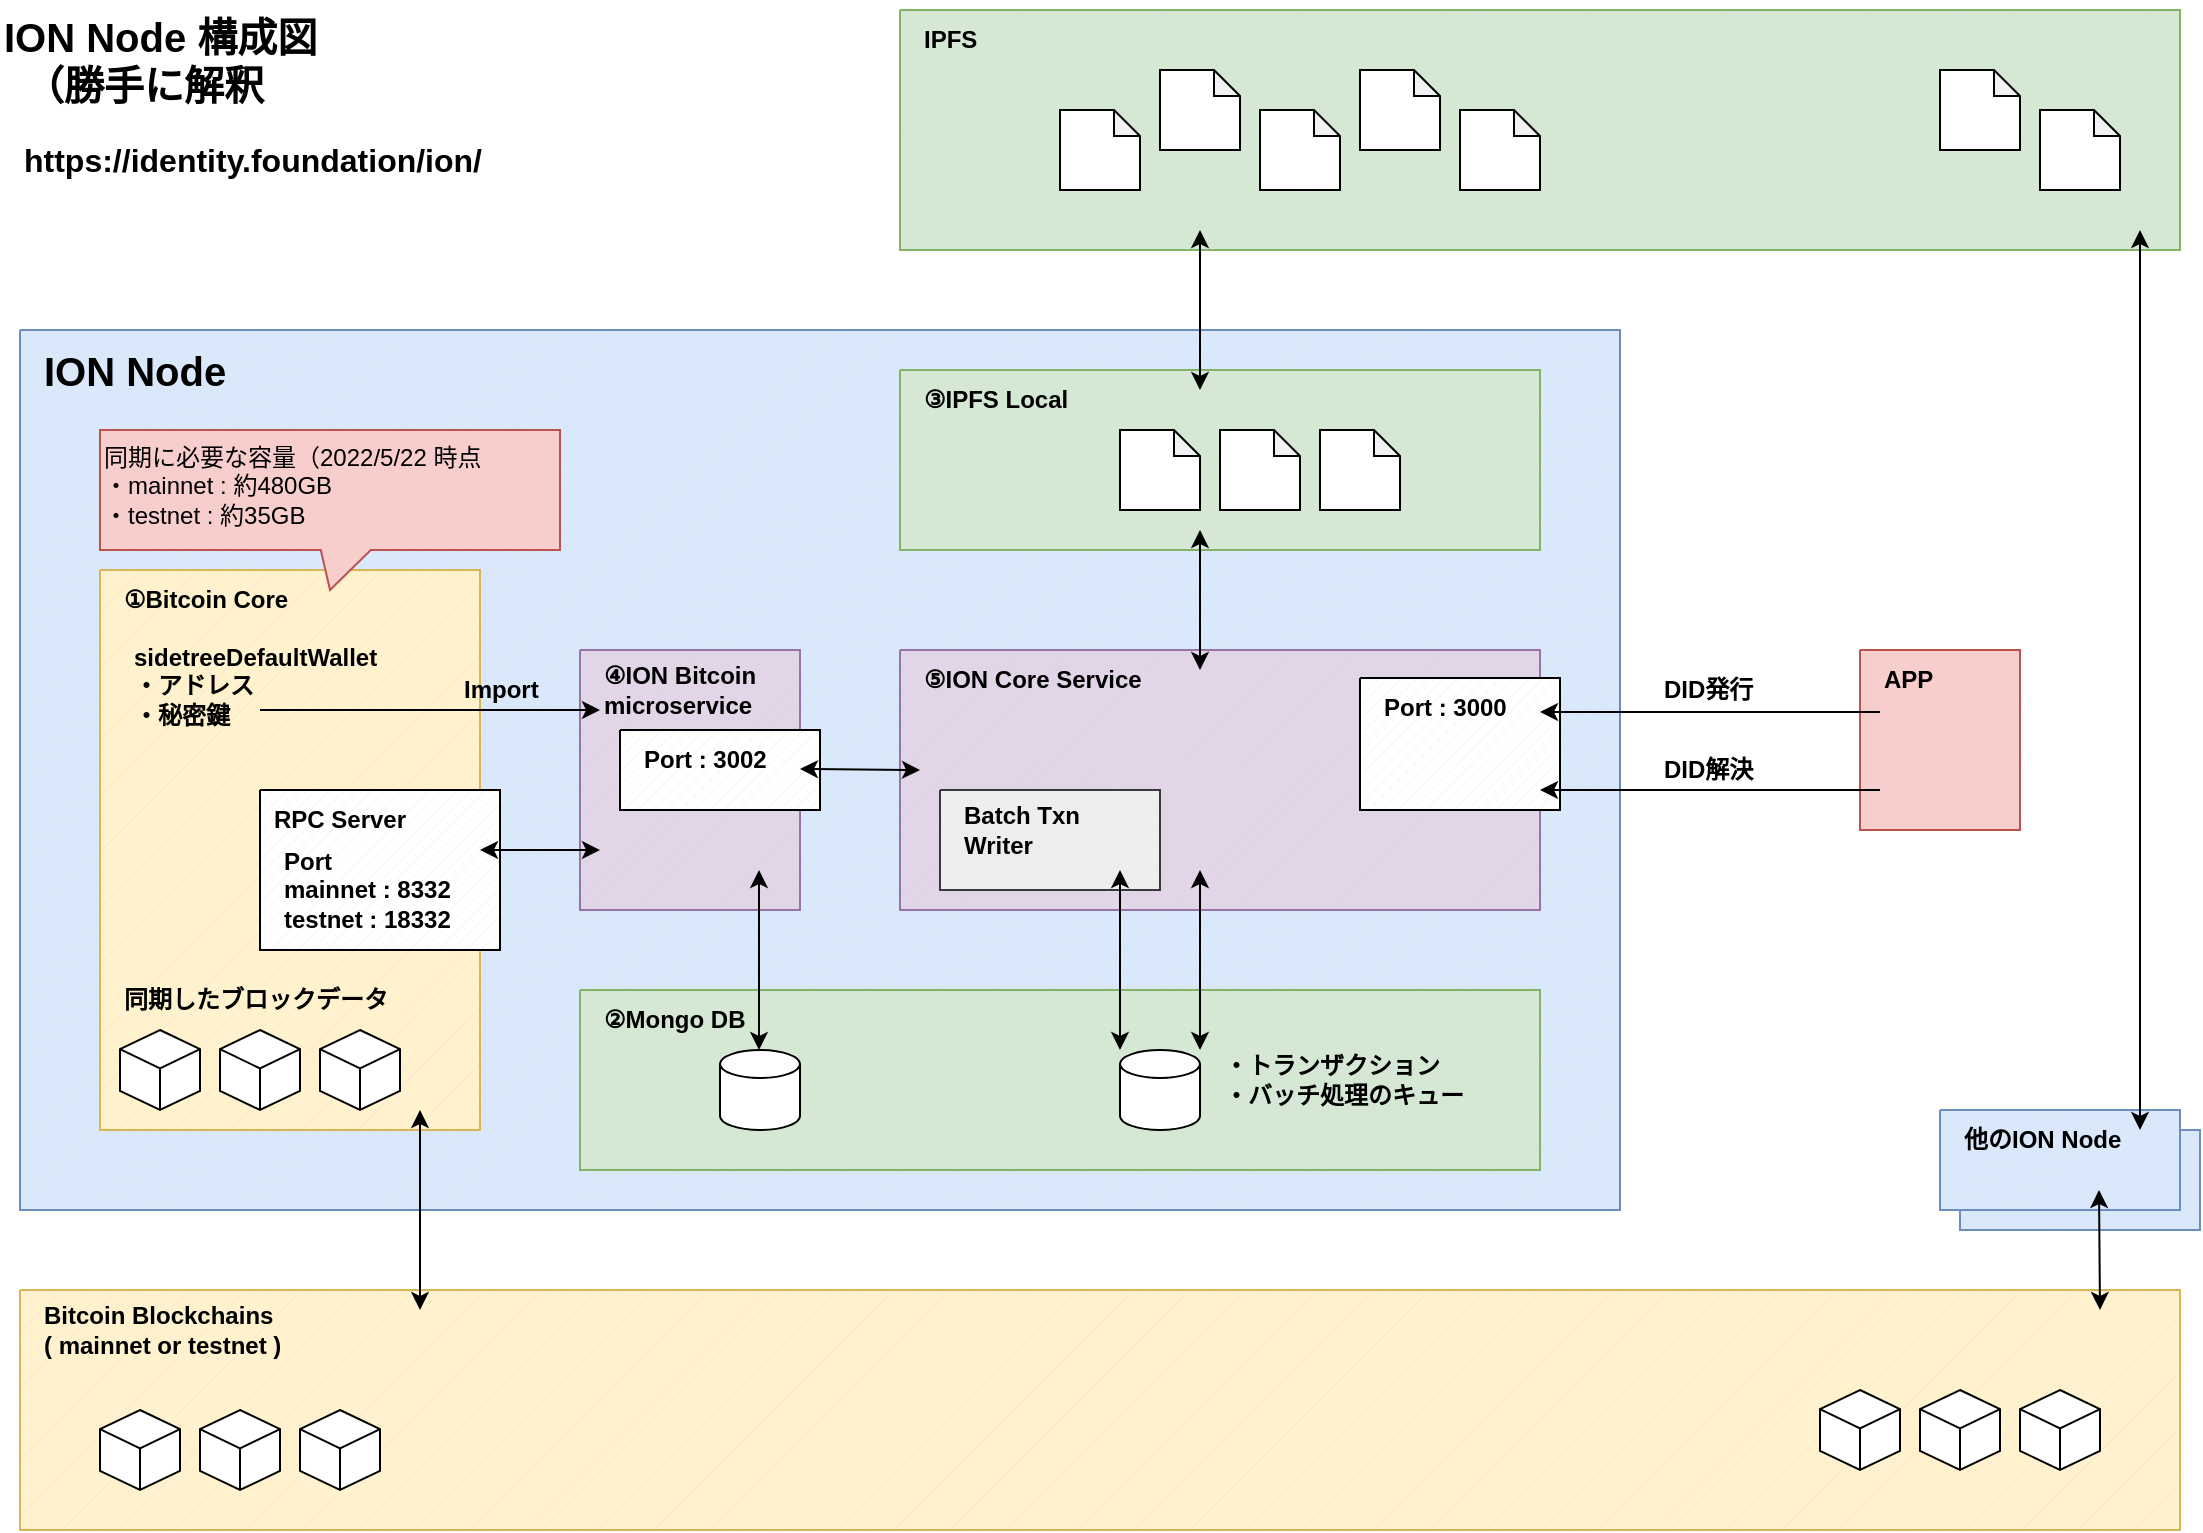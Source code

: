 <mxfile version="18.0.6" type="device"><diagram id="K8tRlNhAzAVizhxqf8bS" name="ページ1"><mxGraphModel dx="1612" dy="1098" grid="1" gridSize="10" guides="1" tooltips="1" connect="1" arrows="1" fold="1" page="1" pageScale="1" pageWidth="1169" pageHeight="827" math="0" shadow="0"><root><mxCell id="0"/><mxCell id="1" parent="0"/><mxCell id="_pTbnwcVxdHPdBWatKZb-75" value="" style="verticalLabelPosition=middle;verticalAlign=middle;html=1;shape=mxgraph.basic.patternFillRect;fillStyle=diag;step=5;fillStrokeWidth=0.2;fillStrokeColor=#dddddd;fillColor=#dae8fc;strokeColor=#6c8ebf;labelPosition=center;align=center;fontStyle=1;fontSize=16;" vertex="1" parent="1"><mxGeometry x="1010" y="600" width="120" height="50" as="geometry"/></mxCell><mxCell id="_pTbnwcVxdHPdBWatKZb-1" value="" style="verticalLabelPosition=middle;verticalAlign=middle;html=1;shape=mxgraph.basic.patternFillRect;fillStyle=diag;step=5;fillStrokeWidth=0.2;fillStrokeColor=#dddddd;fillColor=#dae8fc;strokeColor=#6c8ebf;labelPosition=center;align=center;fontStyle=1;fontSize=16;" vertex="1" parent="1"><mxGeometry x="40" y="200" width="800" height="440" as="geometry"/></mxCell><mxCell id="_pTbnwcVxdHPdBWatKZb-2" value="" style="verticalLabelPosition=middle;verticalAlign=middle;html=1;shape=mxgraph.basic.patternFillRect;fillStyle=diag;step=5;fillStrokeWidth=0.2;fillStrokeColor=#dddddd;fontSize=14;fillColor=#fff2cc;strokeColor=#d6b656;labelPosition=center;align=center;fontStyle=1" vertex="1" parent="1"><mxGeometry x="80" y="320" width="190" height="280" as="geometry"/></mxCell><mxCell id="_pTbnwcVxdHPdBWatKZb-3" value="" style="whiteSpace=wrap;html=1;shape=mxgraph.basic.isocube;isoAngle=15;fontSize=14;" vertex="1" parent="1"><mxGeometry x="90" y="550" width="40" height="40" as="geometry"/></mxCell><mxCell id="_pTbnwcVxdHPdBWatKZb-6" value="①Bitcoin Core" style="text;html=1;strokeColor=none;fillColor=none;align=left;verticalAlign=middle;rounded=0;fontSize=12;fontStyle=1;labelPosition=center;verticalLabelPosition=middle;fontFamily=Helvetica;whiteSpace=wrap;" vertex="1" parent="1"><mxGeometry x="90" y="320" width="90" height="30" as="geometry"/></mxCell><mxCell id="_pTbnwcVxdHPdBWatKZb-7" value="ION Node" style="text;html=1;strokeColor=none;fillColor=none;align=left;verticalAlign=middle;rounded=0;fontSize=20;fontStyle=1;labelPosition=center;verticalLabelPosition=middle;fontFamily=Helvetica;whiteSpace=wrap;" vertex="1" parent="1"><mxGeometry x="50" y="200" width="110" height="40" as="geometry"/></mxCell><mxCell id="_pTbnwcVxdHPdBWatKZb-8" value="" style="whiteSpace=wrap;html=1;shape=mxgraph.basic.isocube;isoAngle=15;fontSize=14;" vertex="1" parent="1"><mxGeometry x="140" y="550" width="40" height="40" as="geometry"/></mxCell><mxCell id="_pTbnwcVxdHPdBWatKZb-9" value="" style="whiteSpace=wrap;html=1;shape=mxgraph.basic.isocube;isoAngle=15;fontSize=14;" vertex="1" parent="1"><mxGeometry x="190" y="550" width="40" height="40" as="geometry"/></mxCell><mxCell id="_pTbnwcVxdHPdBWatKZb-10" value="同期したブロックデータ" style="text;html=1;strokeColor=none;fillColor=none;align=left;verticalAlign=middle;rounded=0;fontSize=12;fontStyle=1;labelPosition=center;verticalLabelPosition=middle;fontFamily=Helvetica;whiteSpace=wrap;" vertex="1" parent="1"><mxGeometry x="90" y="520" width="150" height="30" as="geometry"/></mxCell><mxCell id="_pTbnwcVxdHPdBWatKZb-11" value="" style="verticalLabelPosition=middle;verticalAlign=middle;html=1;shape=mxgraph.basic.patternFillRect;fillStyle=diag;step=5;fillStrokeWidth=0.2;fillStrokeColor=#dddddd;fontSize=14;fillColor=#fff2cc;strokeColor=#d6b656;labelPosition=center;align=center;fontStyle=1" vertex="1" parent="1"><mxGeometry x="40" y="680" width="1080" height="120" as="geometry"/></mxCell><mxCell id="_pTbnwcVxdHPdBWatKZb-12" value="" style="verticalLabelPosition=middle;verticalAlign=middle;html=1;shape=mxgraph.basic.patternFillRect;fillStyle=diag;step=5;fillStrokeWidth=0.2;fillStrokeColor=#dddddd;fillColor=#dae8fc;strokeColor=#6c8ebf;labelPosition=center;align=center;fontStyle=1;fontSize=16;" vertex="1" parent="1"><mxGeometry x="1000" y="590" width="120" height="50" as="geometry"/></mxCell><mxCell id="_pTbnwcVxdHPdBWatKZb-13" value="他のION Node" style="text;html=1;strokeColor=none;fillColor=none;align=left;verticalAlign=middle;rounded=0;fontSize=12;fontStyle=1;labelPosition=center;verticalLabelPosition=middle;fontFamily=Helvetica;whiteSpace=wrap;" vertex="1" parent="1"><mxGeometry x="1010" y="590" width="110" height="30" as="geometry"/></mxCell><mxCell id="_pTbnwcVxdHPdBWatKZb-20" value="" style="whiteSpace=wrap;html=1;shape=mxgraph.basic.isocube;isoAngle=15;fontSize=14;" vertex="1" parent="1"><mxGeometry x="80" y="740" width="40" height="40" as="geometry"/></mxCell><mxCell id="_pTbnwcVxdHPdBWatKZb-21" value="" style="whiteSpace=wrap;html=1;shape=mxgraph.basic.isocube;isoAngle=15;fontSize=14;" vertex="1" parent="1"><mxGeometry x="130" y="740" width="40" height="40" as="geometry"/></mxCell><mxCell id="_pTbnwcVxdHPdBWatKZb-22" value="" style="whiteSpace=wrap;html=1;shape=mxgraph.basic.isocube;isoAngle=15;fontSize=14;" vertex="1" parent="1"><mxGeometry x="180" y="740" width="40" height="40" as="geometry"/></mxCell><mxCell id="_pTbnwcVxdHPdBWatKZb-23" value="" style="whiteSpace=wrap;html=1;shape=mxgraph.basic.isocube;isoAngle=15;fontSize=14;" vertex="1" parent="1"><mxGeometry x="940" y="730" width="40" height="40" as="geometry"/></mxCell><mxCell id="_pTbnwcVxdHPdBWatKZb-24" value="" style="whiteSpace=wrap;html=1;shape=mxgraph.basic.isocube;isoAngle=15;fontSize=14;" vertex="1" parent="1"><mxGeometry x="990" y="730" width="40" height="40" as="geometry"/></mxCell><mxCell id="_pTbnwcVxdHPdBWatKZb-25" value="" style="whiteSpace=wrap;html=1;shape=mxgraph.basic.isocube;isoAngle=15;fontSize=14;" vertex="1" parent="1"><mxGeometry x="1040" y="730" width="40" height="40" as="geometry"/></mxCell><mxCell id="_pTbnwcVxdHPdBWatKZb-26" value="Bitcoin Blockchains&lt;br&gt;( mainnet or testnet )" style="text;html=1;strokeColor=none;fillColor=none;align=left;verticalAlign=middle;rounded=0;fontSize=12;fontStyle=1;labelPosition=center;verticalLabelPosition=middle;fontFamily=Helvetica;whiteSpace=wrap;" vertex="1" parent="1"><mxGeometry x="50" y="680" width="130" height="40" as="geometry"/></mxCell><mxCell id="_pTbnwcVxdHPdBWatKZb-27" value="" style="verticalLabelPosition=middle;verticalAlign=middle;html=1;shape=mxgraph.basic.patternFillRect;fillStyle=diag;step=5;fillStrokeWidth=0.2;fillStrokeColor=#dddddd;labelPosition=center;align=center;fontStyle=1;fontSize=16;" vertex="1" parent="1"><mxGeometry x="160" y="430" width="120" height="80" as="geometry"/></mxCell><mxCell id="_pTbnwcVxdHPdBWatKZb-28" value="RPC Server" style="text;html=1;strokeColor=none;fillColor=none;align=center;verticalAlign=middle;rounded=0;fontSize=12;fontStyle=1;labelPosition=center;verticalLabelPosition=middle;fontFamily=Helvetica;whiteSpace=wrap;" vertex="1" parent="1"><mxGeometry x="160" y="430" width="80" height="30" as="geometry"/></mxCell><mxCell id="_pTbnwcVxdHPdBWatKZb-29" value="Port&lt;br&gt;mainnet : 8332&lt;br&gt;testnet : 18332" style="text;html=1;strokeColor=none;fillColor=none;align=left;verticalAlign=middle;rounded=0;fontSize=12;fontStyle=1;labelPosition=center;verticalLabelPosition=middle;fontFamily=Helvetica;whiteSpace=wrap;" vertex="1" parent="1"><mxGeometry x="170" y="450" width="110" height="60" as="geometry"/></mxCell><mxCell id="_pTbnwcVxdHPdBWatKZb-30" value="" style="verticalLabelPosition=middle;verticalAlign=middle;html=1;shape=mxgraph.basic.patternFillRect;fillStyle=diag;step=5;fillStrokeWidth=0.2;fillStrokeColor=#dddddd;fontSize=14;fillColor=#e1d5e7;strokeColor=#9673a6;labelPosition=center;align=center;fontStyle=1" vertex="1" parent="1"><mxGeometry x="320" y="360" width="110" height="130" as="geometry"/></mxCell><mxCell id="_pTbnwcVxdHPdBWatKZb-32" value="④ION Bitcoin&lt;br&gt;microservice" style="text;html=1;strokeColor=none;fillColor=none;align=left;verticalAlign=middle;rounded=0;fontSize=12;fontStyle=1;labelPosition=center;verticalLabelPosition=middle;fontFamily=Helvetica;whiteSpace=wrap;" vertex="1" parent="1"><mxGeometry x="330" y="360" width="90" height="40" as="geometry"/></mxCell><mxCell id="_pTbnwcVxdHPdBWatKZb-34" value="" style="verticalLabelPosition=middle;verticalAlign=middle;html=1;shape=mxgraph.basic.patternFillRect;fillStyle=diag;step=5;fillStrokeWidth=0.2;fillStrokeColor=#dddddd;labelPosition=center;align=center;fontStyle=1;fontSize=16;" vertex="1" parent="1"><mxGeometry x="340" y="400" width="100" height="40" as="geometry"/></mxCell><mxCell id="_pTbnwcVxdHPdBWatKZb-35" value="Port : 3002" style="text;html=1;strokeColor=none;fillColor=none;align=left;verticalAlign=middle;rounded=0;fontSize=12;fontStyle=1;labelPosition=center;verticalLabelPosition=middle;fontFamily=Helvetica;whiteSpace=wrap;" vertex="1" parent="1"><mxGeometry x="350" y="400" width="110" height="30" as="geometry"/></mxCell><mxCell id="_pTbnwcVxdHPdBWatKZb-37" value="" style="verticalLabelPosition=middle;verticalAlign=middle;html=1;shape=mxgraph.basic.patternFillRect;fillStyle=diag;step=5;fillStrokeWidth=0.2;fillStrokeColor=#dddddd;fontSize=14;fillColor=#e1d5e7;strokeColor=#9673a6;labelPosition=center;align=center;fontStyle=1" vertex="1" parent="1"><mxGeometry x="480" y="360" width="320" height="130" as="geometry"/></mxCell><mxCell id="_pTbnwcVxdHPdBWatKZb-39" value="⑤ION Core Service" style="text;html=1;strokeColor=none;fillColor=none;align=left;verticalAlign=middle;rounded=0;fontSize=12;fontStyle=1;labelPosition=center;verticalLabelPosition=middle;fontFamily=Helvetica;whiteSpace=wrap;" vertex="1" parent="1"><mxGeometry x="490" y="360" width="120" height="30" as="geometry"/></mxCell><mxCell id="_pTbnwcVxdHPdBWatKZb-40" value="" style="verticalLabelPosition=middle;verticalAlign=middle;html=1;shape=mxgraph.basic.patternFillRect;fillStyle=diag;step=5;fillStrokeWidth=0.2;fillStrokeColor=#dddddd;labelPosition=center;align=center;fontStyle=1;fontSize=16;" vertex="1" parent="1"><mxGeometry x="710" y="374" width="100" height="66" as="geometry"/></mxCell><mxCell id="_pTbnwcVxdHPdBWatKZb-41" value="Port : 3000" style="text;html=1;strokeColor=none;fillColor=none;align=left;verticalAlign=middle;rounded=0;fontSize=12;fontStyle=1;labelPosition=center;verticalLabelPosition=middle;fontFamily=Helvetica;whiteSpace=wrap;" vertex="1" parent="1"><mxGeometry x="720" y="374" width="110" height="30" as="geometry"/></mxCell><mxCell id="_pTbnwcVxdHPdBWatKZb-45" value="" style="verticalLabelPosition=middle;verticalAlign=middle;html=1;shape=mxgraph.basic.patternFillRect;fillStyle=diag;step=5;fillStrokeWidth=0.2;fillStrokeColor=#dddddd;labelPosition=center;align=center;fontStyle=1;fontSize=16;fillColor=#eeeeee;strokeColor=#36393d;" vertex="1" parent="1"><mxGeometry x="500" y="430" width="110" height="50" as="geometry"/></mxCell><mxCell id="_pTbnwcVxdHPdBWatKZb-46" value="Batch Txn &lt;br&gt;Writer" style="text;html=1;strokeColor=none;fillColor=none;align=left;verticalAlign=middle;rounded=0;fontSize=12;fontStyle=1;labelPosition=center;verticalLabelPosition=middle;fontFamily=Helvetica;whiteSpace=wrap;" vertex="1" parent="1"><mxGeometry x="510" y="430" width="90" height="40" as="geometry"/></mxCell><mxCell id="_pTbnwcVxdHPdBWatKZb-47" value="" style="verticalLabelPosition=middle;verticalAlign=middle;html=1;shape=mxgraph.basic.patternFillRect;fillStyle=diag;step=5;fillStrokeWidth=0.2;fillStrokeColor=#dddddd;fontSize=14;fillColor=#d5e8d4;strokeColor=#82b366;labelPosition=center;align=center;fontStyle=1" vertex="1" parent="1"><mxGeometry x="320" y="530" width="480" height="90" as="geometry"/></mxCell><mxCell id="_pTbnwcVxdHPdBWatKZb-48" value="②Mongo DB" style="text;html=1;strokeColor=none;fillColor=none;align=left;verticalAlign=middle;rounded=0;fontSize=12;fontStyle=1;labelPosition=center;verticalLabelPosition=middle;fontFamily=Helvetica;whiteSpace=wrap;" vertex="1" parent="1"><mxGeometry x="330" y="530" width="120" height="30" as="geometry"/></mxCell><mxCell id="_pTbnwcVxdHPdBWatKZb-49" value="" style="shape=cylinder3;whiteSpace=wrap;html=1;boundedLbl=1;backgroundOutline=1;size=7;fontFamily=Helvetica;fontSize=12;" vertex="1" parent="1"><mxGeometry x="390" y="560" width="40" height="40" as="geometry"/></mxCell><mxCell id="_pTbnwcVxdHPdBWatKZb-50" value="" style="shape=cylinder3;whiteSpace=wrap;html=1;boundedLbl=1;backgroundOutline=1;size=7;fontFamily=Helvetica;fontSize=12;" vertex="1" parent="1"><mxGeometry x="590" y="560" width="40" height="40" as="geometry"/></mxCell><mxCell id="_pTbnwcVxdHPdBWatKZb-52" value="" style="endArrow=classic;startArrow=classic;html=1;rounded=0;fontFamily=Helvetica;fontSize=12;" edge="1" parent="1"><mxGeometry width="50" height="50" relative="1" as="geometry"><mxPoint x="409.5" y="560" as="sourcePoint"/><mxPoint x="409.5" y="470" as="targetPoint"/></mxGeometry></mxCell><mxCell id="_pTbnwcVxdHPdBWatKZb-53" value="" style="endArrow=classic;startArrow=classic;html=1;rounded=0;fontFamily=Helvetica;fontSize=12;" edge="1" parent="1"><mxGeometry width="50" height="50" relative="1" as="geometry"><mxPoint x="590" y="560" as="sourcePoint"/><mxPoint x="590" y="470" as="targetPoint"/></mxGeometry></mxCell><mxCell id="_pTbnwcVxdHPdBWatKZb-54" value="" style="endArrow=classic;startArrow=classic;html=1;rounded=0;fontFamily=Helvetica;fontSize=12;" edge="1" parent="1"><mxGeometry width="50" height="50" relative="1" as="geometry"><mxPoint x="630" y="560" as="sourcePoint"/><mxPoint x="630" y="470" as="targetPoint"/></mxGeometry></mxCell><mxCell id="_pTbnwcVxdHPdBWatKZb-55" value="・トランザクション&lt;br&gt;・バッチ処理のキュー" style="text;html=1;strokeColor=none;fillColor=none;align=left;verticalAlign=middle;rounded=0;fontSize=12;fontStyle=1;labelPosition=center;verticalLabelPosition=middle;fontFamily=Helvetica;whiteSpace=wrap;" vertex="1" parent="1"><mxGeometry x="640" y="550" width="150" height="50" as="geometry"/></mxCell><mxCell id="_pTbnwcVxdHPdBWatKZb-57" value="" style="endArrow=classic;startArrow=classic;html=1;rounded=0;fontFamily=Helvetica;fontSize=12;" edge="1" parent="1"><mxGeometry width="50" height="50" relative="1" as="geometry"><mxPoint x="1080" y="690" as="sourcePoint"/><mxPoint x="1079.5" y="630" as="targetPoint"/></mxGeometry></mxCell><mxCell id="_pTbnwcVxdHPdBWatKZb-58" value="" style="endArrow=classic;startArrow=classic;html=1;rounded=0;fontFamily=Helvetica;fontSize=12;" edge="1" parent="1"><mxGeometry width="50" height="50" relative="1" as="geometry"><mxPoint x="240" y="690" as="sourcePoint"/><mxPoint x="240" y="590" as="targetPoint"/></mxGeometry></mxCell><mxCell id="_pTbnwcVxdHPdBWatKZb-59" value="" style="endArrow=classic;startArrow=classic;html=1;rounded=0;fontFamily=Helvetica;fontSize=12;" edge="1" parent="1"><mxGeometry width="50" height="50" relative="1" as="geometry"><mxPoint x="270" y="460" as="sourcePoint"/><mxPoint x="330" y="460" as="targetPoint"/></mxGeometry></mxCell><mxCell id="_pTbnwcVxdHPdBWatKZb-60" value="" style="endArrow=classic;startArrow=classic;html=1;rounded=0;fontFamily=Helvetica;fontSize=12;" edge="1" parent="1"><mxGeometry width="50" height="50" relative="1" as="geometry"><mxPoint x="430" y="419.5" as="sourcePoint"/><mxPoint x="490" y="420" as="targetPoint"/></mxGeometry></mxCell><mxCell id="_pTbnwcVxdHPdBWatKZb-61" value="" style="verticalLabelPosition=middle;verticalAlign=middle;html=1;shape=mxgraph.basic.patternFillRect;fillStyle=diag;step=5;fillStrokeWidth=0.2;fillStrokeColor=#dddddd;fontSize=14;fillColor=#d5e8d4;strokeColor=#82b366;labelPosition=center;align=center;fontStyle=1" vertex="1" parent="1"><mxGeometry x="480" y="220" width="320" height="90" as="geometry"/></mxCell><mxCell id="_pTbnwcVxdHPdBWatKZb-62" value="③IPFS Local" style="text;html=1;strokeColor=none;fillColor=none;align=left;verticalAlign=middle;rounded=0;fontSize=12;fontStyle=1;labelPosition=center;verticalLabelPosition=middle;fontFamily=Helvetica;whiteSpace=wrap;" vertex="1" parent="1"><mxGeometry x="490" y="220" width="120" height="30" as="geometry"/></mxCell><mxCell id="_pTbnwcVxdHPdBWatKZb-63" value="" style="shape=note;whiteSpace=wrap;html=1;backgroundOutline=1;darkOpacity=0.05;fontFamily=Helvetica;fontSize=12;size=13;" vertex="1" parent="1"><mxGeometry x="590" y="250" width="40" height="40" as="geometry"/></mxCell><mxCell id="_pTbnwcVxdHPdBWatKZb-64" value="" style="shape=note;whiteSpace=wrap;html=1;backgroundOutline=1;darkOpacity=0.05;fontFamily=Helvetica;fontSize=12;size=13;" vertex="1" parent="1"><mxGeometry x="640" y="250" width="40" height="40" as="geometry"/></mxCell><mxCell id="_pTbnwcVxdHPdBWatKZb-65" value="" style="shape=note;whiteSpace=wrap;html=1;backgroundOutline=1;darkOpacity=0.05;fontFamily=Helvetica;fontSize=12;size=13;" vertex="1" parent="1"><mxGeometry x="690" y="250" width="40" height="40" as="geometry"/></mxCell><mxCell id="_pTbnwcVxdHPdBWatKZb-66" value="" style="verticalLabelPosition=middle;verticalAlign=middle;html=1;shape=mxgraph.basic.patternFillRect;fillStyle=diag;step=5;fillStrokeWidth=0.2;fillStrokeColor=#dddddd;fontSize=14;fillColor=#d5e8d4;strokeColor=#82b366;labelPosition=center;align=center;fontStyle=1" vertex="1" parent="1"><mxGeometry x="480" y="40" width="640" height="120" as="geometry"/></mxCell><mxCell id="_pTbnwcVxdHPdBWatKZb-67" value="IPFS&amp;nbsp;" style="text;html=1;strokeColor=none;fillColor=none;align=left;verticalAlign=middle;rounded=0;fontSize=12;fontStyle=1;labelPosition=center;verticalLabelPosition=middle;fontFamily=Helvetica;whiteSpace=wrap;" vertex="1" parent="1"><mxGeometry x="490" y="40" width="120" height="30" as="geometry"/></mxCell><mxCell id="_pTbnwcVxdHPdBWatKZb-68" value="" style="endArrow=classic;startArrow=classic;html=1;rounded=0;fontFamily=Helvetica;fontSize=12;" edge="1" parent="1"><mxGeometry width="50" height="50" relative="1" as="geometry"><mxPoint x="630" y="370" as="sourcePoint"/><mxPoint x="630" y="300" as="targetPoint"/></mxGeometry></mxCell><mxCell id="_pTbnwcVxdHPdBWatKZb-69" value="" style="endArrow=classic;startArrow=classic;html=1;rounded=0;fontFamily=Helvetica;fontSize=12;" edge="1" parent="1"><mxGeometry width="50" height="50" relative="1" as="geometry"><mxPoint x="630" y="230" as="sourcePoint"/><mxPoint x="630" y="150" as="targetPoint"/></mxGeometry></mxCell><mxCell id="_pTbnwcVxdHPdBWatKZb-70" value="" style="shape=note;whiteSpace=wrap;html=1;backgroundOutline=1;darkOpacity=0.05;fontFamily=Helvetica;fontSize=12;size=13;" vertex="1" parent="1"><mxGeometry x="560" y="90" width="40" height="40" as="geometry"/></mxCell><mxCell id="_pTbnwcVxdHPdBWatKZb-71" value="" style="shape=note;whiteSpace=wrap;html=1;backgroundOutline=1;darkOpacity=0.05;fontFamily=Helvetica;fontSize=12;size=13;" vertex="1" parent="1"><mxGeometry x="610" y="70" width="40" height="40" as="geometry"/></mxCell><mxCell id="_pTbnwcVxdHPdBWatKZb-72" value="" style="shape=note;whiteSpace=wrap;html=1;backgroundOutline=1;darkOpacity=0.05;fontFamily=Helvetica;fontSize=12;size=13;" vertex="1" parent="1"><mxGeometry x="660" y="90" width="40" height="40" as="geometry"/></mxCell><mxCell id="_pTbnwcVxdHPdBWatKZb-73" value="" style="shape=note;whiteSpace=wrap;html=1;backgroundOutline=1;darkOpacity=0.05;fontFamily=Helvetica;fontSize=12;size=13;" vertex="1" parent="1"><mxGeometry x="710" y="70" width="40" height="40" as="geometry"/></mxCell><mxCell id="_pTbnwcVxdHPdBWatKZb-74" value="" style="shape=note;whiteSpace=wrap;html=1;backgroundOutline=1;darkOpacity=0.05;fontFamily=Helvetica;fontSize=12;size=13;" vertex="1" parent="1"><mxGeometry x="760" y="90" width="40" height="40" as="geometry"/></mxCell><mxCell id="_pTbnwcVxdHPdBWatKZb-76" value="" style="endArrow=classic;startArrow=classic;html=1;rounded=0;fontFamily=Helvetica;fontSize=12;" edge="1" parent="1"><mxGeometry width="50" height="50" relative="1" as="geometry"><mxPoint x="1100" y="600" as="sourcePoint"/><mxPoint x="1100" y="150" as="targetPoint"/></mxGeometry></mxCell><mxCell id="_pTbnwcVxdHPdBWatKZb-77" value="" style="verticalLabelPosition=middle;verticalAlign=middle;html=1;shape=mxgraph.basic.patternFillRect;fillStyle=diag;step=5;fillStrokeWidth=0.2;fillStrokeColor=#dddddd;fontSize=14;fillColor=#f8cecc;strokeColor=#b85450;labelPosition=center;align=center;fontStyle=1" vertex="1" parent="1"><mxGeometry x="960" y="360" width="80" height="90" as="geometry"/></mxCell><mxCell id="_pTbnwcVxdHPdBWatKZb-78" value="APP" style="text;html=1;strokeColor=none;fillColor=none;align=left;verticalAlign=middle;rounded=0;fontSize=12;fontStyle=1;labelPosition=center;verticalLabelPosition=middle;fontFamily=Helvetica;whiteSpace=wrap;" vertex="1" parent="1"><mxGeometry x="970" y="360" width="80" height="30" as="geometry"/></mxCell><mxCell id="_pTbnwcVxdHPdBWatKZb-79" value="" style="endArrow=classic;startArrow=none;html=1;rounded=0;fontFamily=Helvetica;fontSize=12;endFill=1;startFill=0;" edge="1" parent="1"><mxGeometry width="50" height="50" relative="1" as="geometry"><mxPoint x="970" y="391" as="sourcePoint"/><mxPoint x="800" y="391" as="targetPoint"/></mxGeometry></mxCell><mxCell id="_pTbnwcVxdHPdBWatKZb-81" value="DID発行" style="text;html=1;strokeColor=none;fillColor=none;align=left;verticalAlign=middle;rounded=0;fontSize=12;fontStyle=1;labelPosition=center;verticalLabelPosition=middle;fontFamily=Helvetica;whiteSpace=wrap;" vertex="1" parent="1"><mxGeometry x="860" y="370" width="70" height="20" as="geometry"/></mxCell><mxCell id="_pTbnwcVxdHPdBWatKZb-82" value="DID解決" style="text;html=1;strokeColor=none;fillColor=none;align=left;verticalAlign=middle;rounded=0;fontSize=12;fontStyle=1;labelPosition=center;verticalLabelPosition=middle;fontFamily=Helvetica;whiteSpace=wrap;" vertex="1" parent="1"><mxGeometry x="860" y="410" width="70" height="20" as="geometry"/></mxCell><mxCell id="_pTbnwcVxdHPdBWatKZb-83" value="" style="shape=note;whiteSpace=wrap;html=1;backgroundOutline=1;darkOpacity=0.05;fontFamily=Helvetica;fontSize=12;size=13;" vertex="1" parent="1"><mxGeometry x="1000" y="70" width="40" height="40" as="geometry"/></mxCell><mxCell id="_pTbnwcVxdHPdBWatKZb-84" value="" style="shape=note;whiteSpace=wrap;html=1;backgroundOutline=1;darkOpacity=0.05;fontFamily=Helvetica;fontSize=12;size=13;" vertex="1" parent="1"><mxGeometry x="1050" y="90" width="40" height="40" as="geometry"/></mxCell><mxCell id="_pTbnwcVxdHPdBWatKZb-85" value="ION Node 構成図&lt;br&gt;　（勝手に解釈" style="text;html=1;strokeColor=none;fillColor=none;align=left;verticalAlign=top;rounded=0;fontSize=20;fontStyle=1;labelPosition=center;verticalLabelPosition=middle;fontFamily=Helvetica;whiteSpace=wrap;" vertex="1" parent="1"><mxGeometry x="30" y="35" width="220" height="75" as="geometry"/></mxCell><mxCell id="_pTbnwcVxdHPdBWatKZb-86" value="" style="endArrow=classic;startArrow=none;html=1;rounded=0;fontFamily=Helvetica;fontSize=12;endFill=1;startFill=0;" edge="1" parent="1"><mxGeometry width="50" height="50" relative="1" as="geometry"><mxPoint x="970" y="430" as="sourcePoint"/><mxPoint x="800" y="430" as="targetPoint"/></mxGeometry></mxCell><mxCell id="_pTbnwcVxdHPdBWatKZb-87" value="sidetreeDefaultWallet&lt;br&gt;・アドレス&lt;br&gt;・秘密鍵" style="text;html=1;strokeColor=none;fillColor=none;align=left;verticalAlign=top;rounded=0;fontSize=12;fontStyle=1;labelPosition=center;verticalLabelPosition=middle;fontFamily=Helvetica;whiteSpace=wrap;" vertex="1" parent="1"><mxGeometry x="95" y="350" width="165" height="60" as="geometry"/></mxCell><mxCell id="_pTbnwcVxdHPdBWatKZb-88" value="" style="endArrow=classic;startArrow=none;html=1;rounded=0;fontFamily=Helvetica;fontSize=12;endFill=1;startFill=0;" edge="1" parent="1"><mxGeometry width="50" height="50" relative="1" as="geometry"><mxPoint x="160" y="390" as="sourcePoint"/><mxPoint x="330" y="390" as="targetPoint"/></mxGeometry></mxCell><mxCell id="_pTbnwcVxdHPdBWatKZb-89" value="Import" style="text;html=1;strokeColor=none;fillColor=none;align=left;verticalAlign=middle;rounded=0;fontSize=12;fontStyle=1;labelPosition=center;verticalLabelPosition=middle;fontFamily=Helvetica;whiteSpace=wrap;" vertex="1" parent="1"><mxGeometry x="260" y="365" width="60" height="30" as="geometry"/></mxCell><mxCell id="_pTbnwcVxdHPdBWatKZb-90" value="同期に必要な容量（2022/5/22 時点&lt;br&gt;・mainnet : 約480GB&lt;br&gt;・testnet : 約35GB" style="shape=callout;whiteSpace=wrap;html=1;perimeter=calloutPerimeter;fontFamily=Helvetica;fontSize=12;fillColor=#f8cecc;strokeColor=#b85450;base=25;size=20;position=0.48;align=left;verticalAlign=top;" vertex="1" parent="1"><mxGeometry x="80" y="250" width="230" height="80" as="geometry"/></mxCell><mxCell id="_pTbnwcVxdHPdBWatKZb-91" value="https://identity.foundation/ion/" style="text;html=1;strokeColor=none;fillColor=none;align=left;verticalAlign=middle;rounded=0;fontSize=16;fontStyle=1;labelPosition=center;verticalLabelPosition=middle;fontFamily=Helvetica;whiteSpace=wrap;" vertex="1" parent="1"><mxGeometry x="40" y="100" width="250" height="30" as="geometry"/></mxCell></root></mxGraphModel></diagram></mxfile>